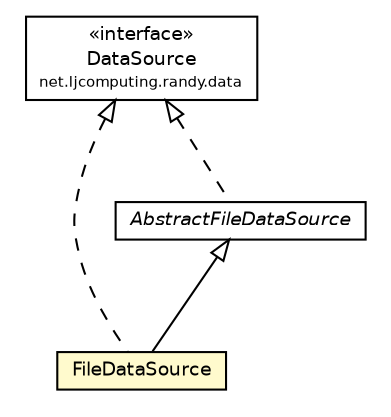 #!/usr/local/bin/dot
#
# Class diagram 
# Generated by UMLGraph version R5_6 (http://www.umlgraph.org/)
#

digraph G {
	edge [fontname="Helvetica",fontsize=10,labelfontname="Helvetica",labelfontsize=10];
	node [fontname="Helvetica",fontsize=10,shape=plaintext];
	nodesep=0.25;
	ranksep=0.5;
	// net.ljcomputing.randy.data.DataSource
	c190 [label=<<table title="net.ljcomputing.randy.data.DataSource" border="0" cellborder="1" cellspacing="0" cellpadding="2" port="p" href="../DataSource.html">
		<tr><td><table border="0" cellspacing="0" cellpadding="1">
<tr><td align="center" balign="center"> &#171;interface&#187; </td></tr>
<tr><td align="center" balign="center"> DataSource </td></tr>
<tr><td align="center" balign="center"><font point-size="7.0"> net.ljcomputing.randy.data </font></td></tr>
		</table></td></tr>
		</table>>, URL="../DataSource.html", fontname="Helvetica", fontcolor="black", fontsize=9.0];
	// net.ljcomputing.randy.data.file.FileDataSource
	c191 [label=<<table title="net.ljcomputing.randy.data.file.FileDataSource" border="0" cellborder="1" cellspacing="0" cellpadding="2" port="p" bgcolor="lemonChiffon" href="./FileDataSource.html">
		<tr><td><table border="0" cellspacing="0" cellpadding="1">
<tr><td align="center" balign="center"> FileDataSource </td></tr>
		</table></td></tr>
		</table>>, URL="./FileDataSource.html", fontname="Helvetica", fontcolor="black", fontsize=9.0];
	// net.ljcomputing.randy.data.file.AbstractFileDataSource
	c193 [label=<<table title="net.ljcomputing.randy.data.file.AbstractFileDataSource" border="0" cellborder="1" cellspacing="0" cellpadding="2" port="p" href="./AbstractFileDataSource.html">
		<tr><td><table border="0" cellspacing="0" cellpadding="1">
<tr><td align="center" balign="center"><font face="Helvetica-Oblique"> AbstractFileDataSource </font></td></tr>
		</table></td></tr>
		</table>>, URL="./AbstractFileDataSource.html", fontname="Helvetica", fontcolor="black", fontsize=9.0];
	//net.ljcomputing.randy.data.file.FileDataSource extends net.ljcomputing.randy.data.file.AbstractFileDataSource
	c193:p -> c191:p [dir=back,arrowtail=empty];
	//net.ljcomputing.randy.data.file.FileDataSource implements net.ljcomputing.randy.data.DataSource
	c190:p -> c191:p [dir=back,arrowtail=empty,style=dashed];
	//net.ljcomputing.randy.data.file.AbstractFileDataSource implements net.ljcomputing.randy.data.DataSource
	c190:p -> c193:p [dir=back,arrowtail=empty,style=dashed];
}


